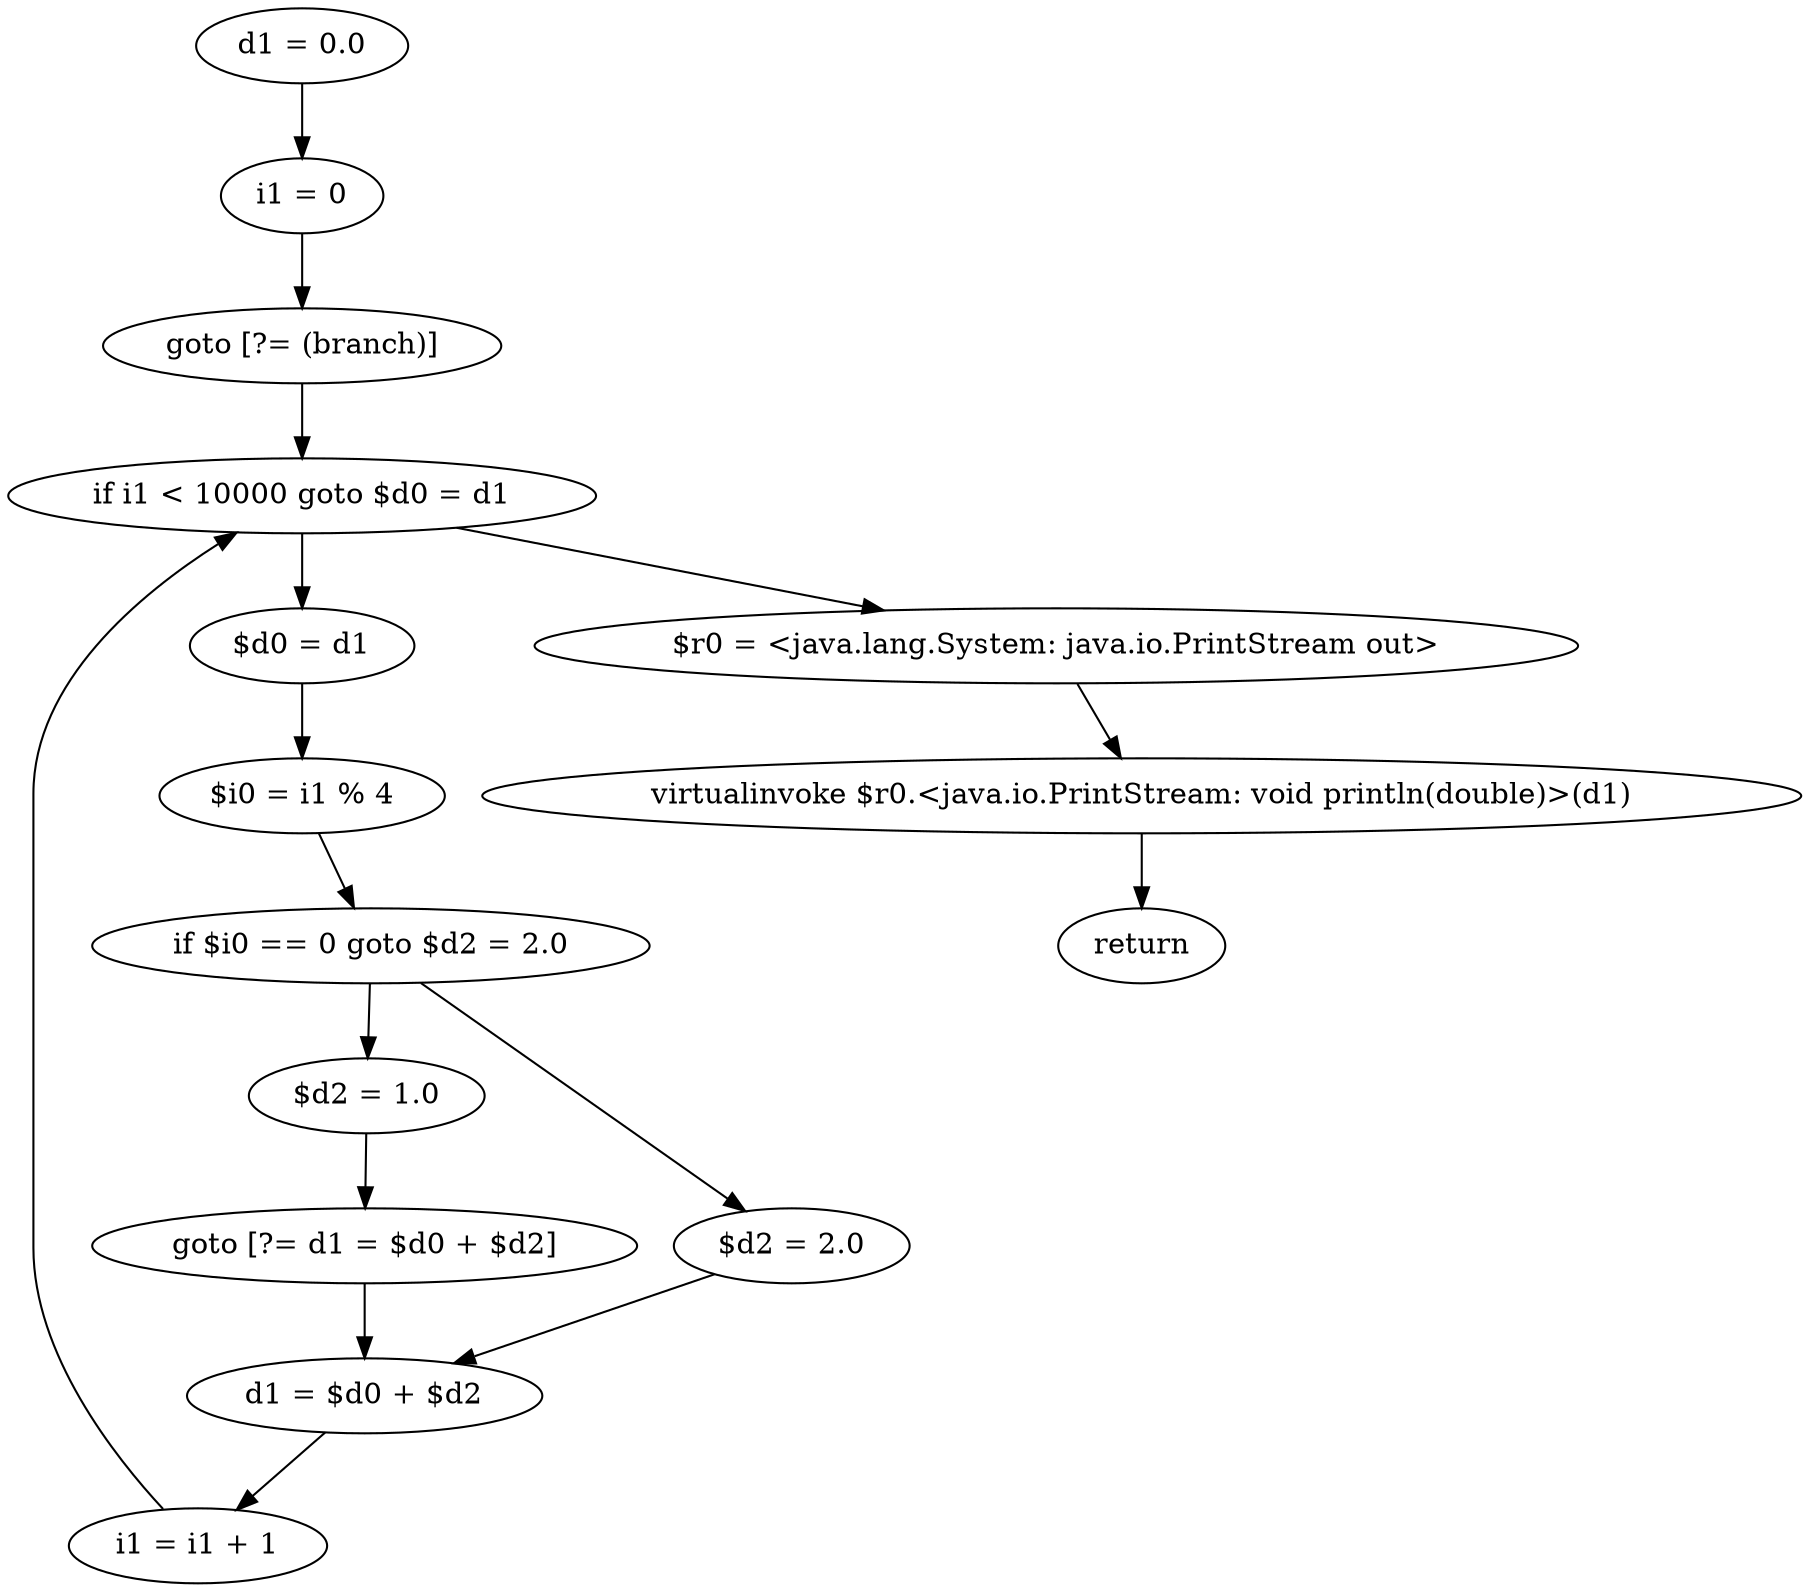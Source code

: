 digraph "unitGraph" {
    "d1 = 0.0"
    "i1 = 0"
    "goto [?= (branch)]"
    "$d0 = d1"
    "$i0 = i1 % 4"
    "if $i0 == 0 goto $d2 = 2.0"
    "$d2 = 1.0"
    "goto [?= d1 = $d0 + $d2]"
    "$d2 = 2.0"
    "d1 = $d0 + $d2"
    "i1 = i1 + 1"
    "if i1 < 10000 goto $d0 = d1"
    "$r0 = <java.lang.System: java.io.PrintStream out>"
    "virtualinvoke $r0.<java.io.PrintStream: void println(double)>(d1)"
    "return"
    "d1 = 0.0"->"i1 = 0";
    "i1 = 0"->"goto [?= (branch)]";
    "goto [?= (branch)]"->"if i1 < 10000 goto $d0 = d1";
    "$d0 = d1"->"$i0 = i1 % 4";
    "$i0 = i1 % 4"->"if $i0 == 0 goto $d2 = 2.0";
    "if $i0 == 0 goto $d2 = 2.0"->"$d2 = 1.0";
    "if $i0 == 0 goto $d2 = 2.0"->"$d2 = 2.0";
    "$d2 = 1.0"->"goto [?= d1 = $d0 + $d2]";
    "goto [?= d1 = $d0 + $d2]"->"d1 = $d0 + $d2";
    "$d2 = 2.0"->"d1 = $d0 + $d2";
    "d1 = $d0 + $d2"->"i1 = i1 + 1";
    "i1 = i1 + 1"->"if i1 < 10000 goto $d0 = d1";
    "if i1 < 10000 goto $d0 = d1"->"$r0 = <java.lang.System: java.io.PrintStream out>";
    "if i1 < 10000 goto $d0 = d1"->"$d0 = d1";
    "$r0 = <java.lang.System: java.io.PrintStream out>"->"virtualinvoke $r0.<java.io.PrintStream: void println(double)>(d1)";
    "virtualinvoke $r0.<java.io.PrintStream: void println(double)>(d1)"->"return";
}
